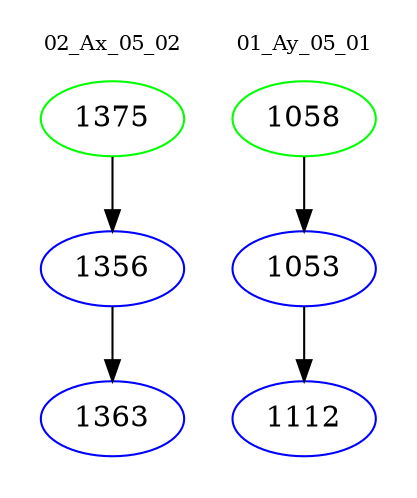 digraph{
subgraph cluster_0 {
color = white
label = "02_Ax_05_02";
fontsize=10;
T0_1375 [label="1375", color="green"]
T0_1375 -> T0_1356 [color="black"]
T0_1356 [label="1356", color="blue"]
T0_1356 -> T0_1363 [color="black"]
T0_1363 [label="1363", color="blue"]
}
subgraph cluster_1 {
color = white
label = "01_Ay_05_01";
fontsize=10;
T1_1058 [label="1058", color="green"]
T1_1058 -> T1_1053 [color="black"]
T1_1053 [label="1053", color="blue"]
T1_1053 -> T1_1112 [color="black"]
T1_1112 [label="1112", color="blue"]
}
}
